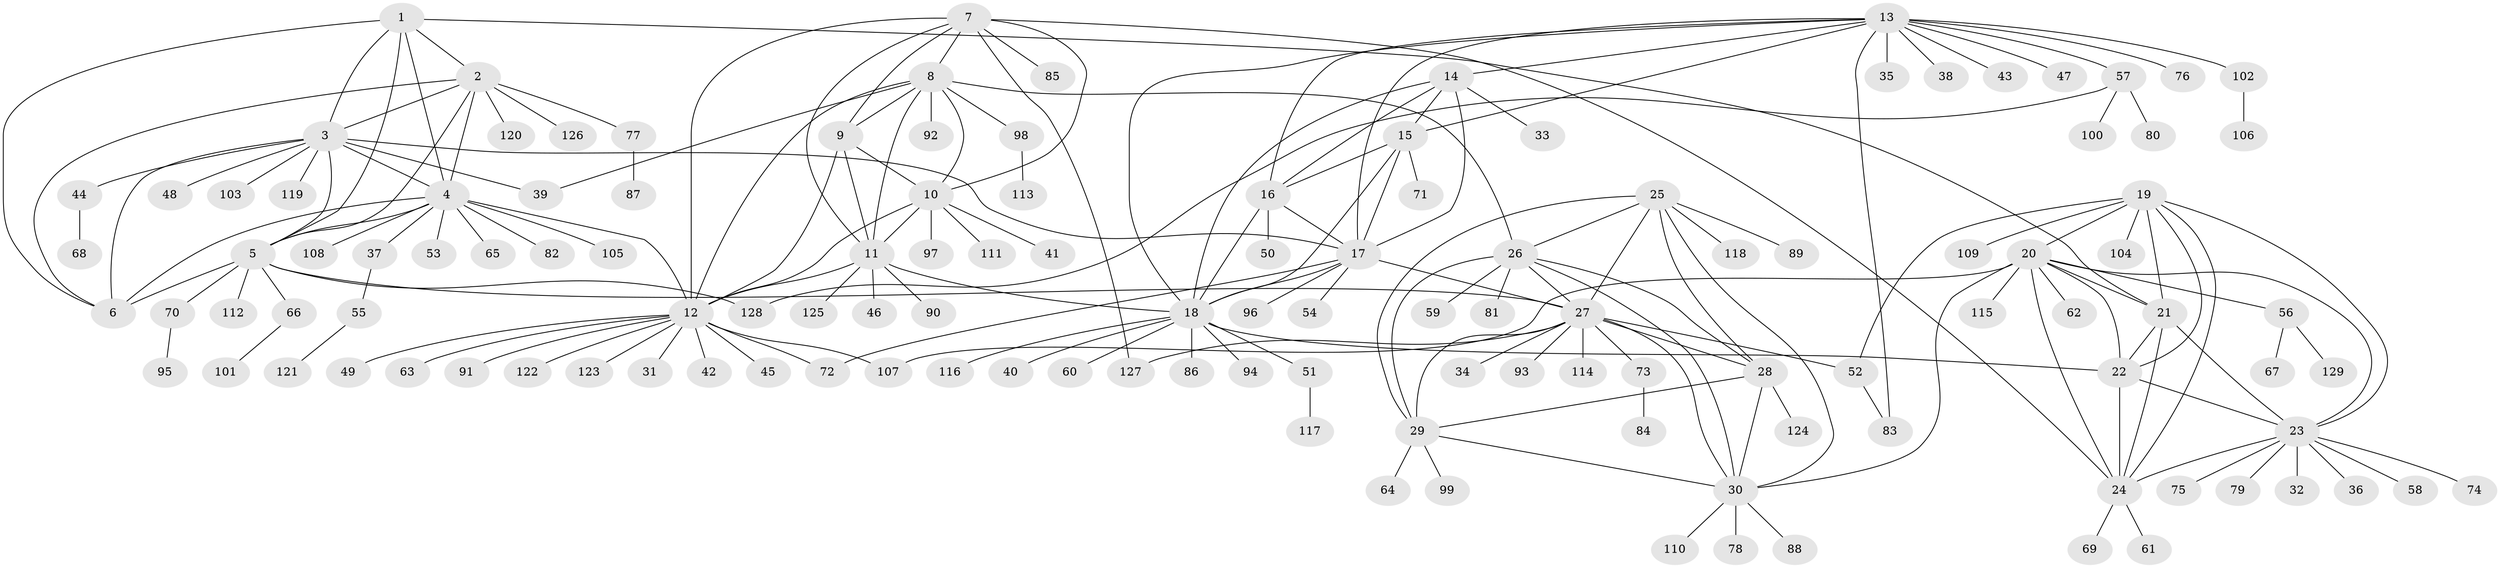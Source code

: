 // coarse degree distribution, {7: 0.0196078431372549, 9: 0.0392156862745098, 15: 0.00980392156862745, 3: 0.029411764705882353, 6: 0.00980392156862745, 11: 0.00980392156862745, 5: 0.0392156862745098, 13: 0.0196078431372549, 12: 0.00980392156862745, 10: 0.0196078431372549, 8: 0.00980392156862745, 1: 0.7156862745098039, 2: 0.06862745098039216}
// Generated by graph-tools (version 1.1) at 2025/24/03/03/25 07:24:13]
// undirected, 129 vertices, 191 edges
graph export_dot {
graph [start="1"]
  node [color=gray90,style=filled];
  1;
  2;
  3;
  4;
  5;
  6;
  7;
  8;
  9;
  10;
  11;
  12;
  13;
  14;
  15;
  16;
  17;
  18;
  19;
  20;
  21;
  22;
  23;
  24;
  25;
  26;
  27;
  28;
  29;
  30;
  31;
  32;
  33;
  34;
  35;
  36;
  37;
  38;
  39;
  40;
  41;
  42;
  43;
  44;
  45;
  46;
  47;
  48;
  49;
  50;
  51;
  52;
  53;
  54;
  55;
  56;
  57;
  58;
  59;
  60;
  61;
  62;
  63;
  64;
  65;
  66;
  67;
  68;
  69;
  70;
  71;
  72;
  73;
  74;
  75;
  76;
  77;
  78;
  79;
  80;
  81;
  82;
  83;
  84;
  85;
  86;
  87;
  88;
  89;
  90;
  91;
  92;
  93;
  94;
  95;
  96;
  97;
  98;
  99;
  100;
  101;
  102;
  103;
  104;
  105;
  106;
  107;
  108;
  109;
  110;
  111;
  112;
  113;
  114;
  115;
  116;
  117;
  118;
  119;
  120;
  121;
  122;
  123;
  124;
  125;
  126;
  127;
  128;
  129;
  1 -- 2;
  1 -- 3;
  1 -- 4;
  1 -- 5;
  1 -- 6;
  1 -- 21;
  2 -- 3;
  2 -- 4;
  2 -- 5;
  2 -- 6;
  2 -- 77;
  2 -- 120;
  2 -- 126;
  3 -- 4;
  3 -- 5;
  3 -- 6;
  3 -- 17;
  3 -- 39;
  3 -- 44;
  3 -- 48;
  3 -- 103;
  3 -- 119;
  4 -- 5;
  4 -- 6;
  4 -- 12;
  4 -- 37;
  4 -- 53;
  4 -- 65;
  4 -- 82;
  4 -- 105;
  4 -- 108;
  5 -- 6;
  5 -- 27;
  5 -- 66;
  5 -- 70;
  5 -- 112;
  5 -- 128;
  7 -- 8;
  7 -- 9;
  7 -- 10;
  7 -- 11;
  7 -- 12;
  7 -- 24;
  7 -- 85;
  7 -- 127;
  8 -- 9;
  8 -- 10;
  8 -- 11;
  8 -- 12;
  8 -- 26;
  8 -- 39;
  8 -- 92;
  8 -- 98;
  9 -- 10;
  9 -- 11;
  9 -- 12;
  10 -- 11;
  10 -- 12;
  10 -- 41;
  10 -- 97;
  10 -- 111;
  11 -- 12;
  11 -- 18;
  11 -- 46;
  11 -- 90;
  11 -- 125;
  12 -- 31;
  12 -- 42;
  12 -- 45;
  12 -- 49;
  12 -- 63;
  12 -- 72;
  12 -- 91;
  12 -- 107;
  12 -- 122;
  12 -- 123;
  13 -- 14;
  13 -- 15;
  13 -- 16;
  13 -- 17;
  13 -- 18;
  13 -- 35;
  13 -- 38;
  13 -- 43;
  13 -- 47;
  13 -- 57;
  13 -- 76;
  13 -- 83;
  13 -- 102;
  14 -- 15;
  14 -- 16;
  14 -- 17;
  14 -- 18;
  14 -- 33;
  15 -- 16;
  15 -- 17;
  15 -- 18;
  15 -- 71;
  16 -- 17;
  16 -- 18;
  16 -- 50;
  17 -- 18;
  17 -- 27;
  17 -- 54;
  17 -- 72;
  17 -- 96;
  18 -- 22;
  18 -- 40;
  18 -- 51;
  18 -- 60;
  18 -- 86;
  18 -- 94;
  18 -- 116;
  19 -- 20;
  19 -- 21;
  19 -- 22;
  19 -- 23;
  19 -- 24;
  19 -- 52;
  19 -- 104;
  19 -- 109;
  20 -- 21;
  20 -- 22;
  20 -- 23;
  20 -- 24;
  20 -- 30;
  20 -- 56;
  20 -- 62;
  20 -- 107;
  20 -- 115;
  21 -- 22;
  21 -- 23;
  21 -- 24;
  22 -- 23;
  22 -- 24;
  23 -- 24;
  23 -- 32;
  23 -- 36;
  23 -- 58;
  23 -- 74;
  23 -- 75;
  23 -- 79;
  24 -- 61;
  24 -- 69;
  25 -- 26;
  25 -- 27;
  25 -- 28;
  25 -- 29;
  25 -- 30;
  25 -- 89;
  25 -- 118;
  26 -- 27;
  26 -- 28;
  26 -- 29;
  26 -- 30;
  26 -- 59;
  26 -- 81;
  27 -- 28;
  27 -- 29;
  27 -- 30;
  27 -- 34;
  27 -- 52;
  27 -- 73;
  27 -- 93;
  27 -- 114;
  27 -- 127;
  28 -- 29;
  28 -- 30;
  28 -- 124;
  29 -- 30;
  29 -- 64;
  29 -- 99;
  30 -- 78;
  30 -- 88;
  30 -- 110;
  37 -- 55;
  44 -- 68;
  51 -- 117;
  52 -- 83;
  55 -- 121;
  56 -- 67;
  56 -- 129;
  57 -- 80;
  57 -- 100;
  57 -- 128;
  66 -- 101;
  70 -- 95;
  73 -- 84;
  77 -- 87;
  98 -- 113;
  102 -- 106;
}
